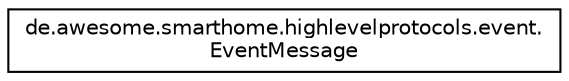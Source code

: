 digraph "Graphical Class Hierarchy"
{
  edge [fontname="Helvetica",fontsize="10",labelfontname="Helvetica",labelfontsize="10"];
  node [fontname="Helvetica",fontsize="10",shape=record];
  rankdir="LR";
  Node0 [label="de.awesome.smarthome.highlevelprotocols.event.\lEventMessage",height=0.2,width=0.4,color="black", fillcolor="white", style="filled",URL="$classde_1_1awesome_1_1smarthome_1_1highlevelprotocols_1_1event_1_1_event_message.html"];
}
